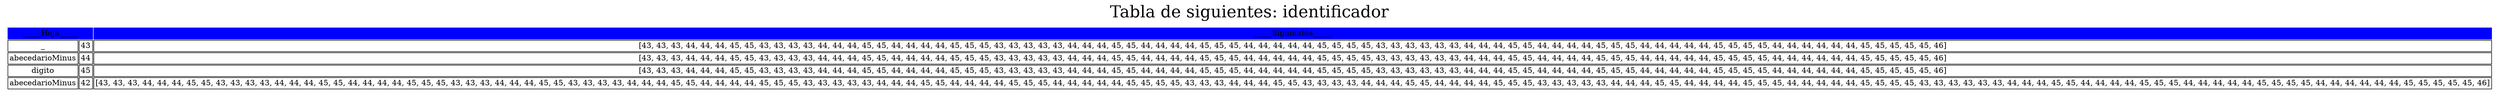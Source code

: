 digraph G {
graph [ dpi = 700 ];
label = <Tabla de siguientes: identificador>
labelloc = t
fontsize=30
tbl [
shape=plaintext
label=<
<table border='0' cellborder='1' cellspacing='2'>
<tr><td colspan='2' color='blue' bgcolor='blue'>_____Hoja_____</td><td color='blue' bgcolor='blue'>_____Siguientes_____</td></tr>
<tr><td>_</td><td>43</td><td>[43, 43, 43, 44, 44, 44, 45, 45, 43, 43, 43, 43, 44, 44, 44, 45, 45, 44, 44, 44, 44, 45, 45, 45, 43, 43, 43, 43, 43, 44, 44, 44, 45, 45, 44, 44, 44, 44, 45, 45, 45, 44, 44, 44, 44, 44, 45, 45, 45, 45, 43, 43, 43, 43, 43, 43, 44, 44, 44, 45, 45, 44, 44, 44, 44, 45, 45, 45, 44, 44, 44, 44, 44, 45, 45, 45, 45, 44, 44, 44, 44, 44, 44, 45, 45, 45, 45, 45, 46]</td></tr>
<tr><td>abecedarioMinus</td><td>44</td><td>[43, 43, 43, 44, 44, 44, 45, 45, 43, 43, 43, 43, 44, 44, 44, 45, 45, 44, 44, 44, 44, 45, 45, 45, 43, 43, 43, 43, 43, 44, 44, 44, 45, 45, 44, 44, 44, 44, 45, 45, 45, 44, 44, 44, 44, 44, 45, 45, 45, 45, 43, 43, 43, 43, 43, 43, 44, 44, 44, 45, 45, 44, 44, 44, 44, 45, 45, 45, 44, 44, 44, 44, 44, 45, 45, 45, 45, 44, 44, 44, 44, 44, 44, 45, 45, 45, 45, 45, 46]</td></tr>
<tr><td>digito</td><td>45</td><td>[43, 43, 43, 44, 44, 44, 45, 45, 43, 43, 43, 43, 44, 44, 44, 45, 45, 44, 44, 44, 44, 45, 45, 45, 43, 43, 43, 43, 43, 44, 44, 44, 45, 45, 44, 44, 44, 44, 45, 45, 45, 44, 44, 44, 44, 44, 45, 45, 45, 45, 43, 43, 43, 43, 43, 43, 44, 44, 44, 45, 45, 44, 44, 44, 44, 45, 45, 45, 44, 44, 44, 44, 44, 45, 45, 45, 45, 44, 44, 44, 44, 44, 44, 45, 45, 45, 45, 45, 46]</td></tr>
<tr><td>abecedarioMinus</td><td>42</td><td>[43, 43, 43, 44, 44, 44, 45, 45, 43, 43, 43, 43, 44, 44, 44, 45, 45, 44, 44, 44, 44, 45, 45, 45, 43, 43, 43, 44, 44, 44, 45, 45, 43, 43, 43, 43, 44, 44, 44, 45, 45, 44, 44, 44, 44, 45, 45, 45, 43, 43, 43, 43, 43, 44, 44, 44, 45, 45, 44, 44, 44, 44, 45, 45, 45, 44, 44, 44, 44, 44, 45, 45, 45, 45, 43, 43, 43, 44, 44, 44, 45, 45, 43, 43, 43, 43, 44, 44, 44, 45, 45, 44, 44, 44, 44, 45, 45, 45, 43, 43, 43, 43, 43, 44, 44, 44, 45, 45, 44, 44, 44, 44, 45, 45, 45, 44, 44, 44, 44, 44, 45, 45, 45, 45, 43, 43, 43, 43, 43, 43, 44, 44, 44, 45, 45, 44, 44, 44, 44, 45, 45, 45, 44, 44, 44, 44, 44, 45, 45, 45, 45, 44, 44, 44, 44, 44, 44, 45, 45, 45, 45, 45, 46]</td></tr>
</table>
>];
}
